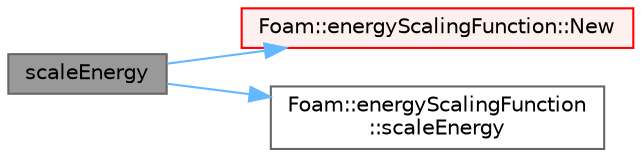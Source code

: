 digraph "scaleEnergy"
{
 // LATEX_PDF_SIZE
  bgcolor="transparent";
  edge [fontname=Helvetica,fontsize=10,labelfontname=Helvetica,labelfontsize=10];
  node [fontname=Helvetica,fontsize=10,shape=box,height=0.2,width=0.4];
  rankdir="LR";
  Node1 [id="Node000001",label="scaleEnergy",height=0.2,width=0.4,color="gray40", fillcolor="grey60", style="filled", fontcolor="black",tooltip=" "];
  Node1 -> Node2 [id="edge1_Node000001_Node000002",color="steelblue1",style="solid",tooltip=" "];
  Node2 [id="Node000002",label="Foam::energyScalingFunction::New",height=0.2,width=0.4,color="red", fillcolor="#FFF0F0", style="filled",URL="$classFoam_1_1energyScalingFunction.html#a661d34b34e5b563b12939501184d216e",tooltip=" "];
  Node1 -> Node10 [id="edge2_Node000001_Node000010",color="steelblue1",style="solid",tooltip=" "];
  Node10 [id="Node000010",label="Foam::energyScalingFunction\l::scaleEnergy",height=0.2,width=0.4,color="grey40", fillcolor="white", style="filled",URL="$classFoam_1_1energyScalingFunction.html#ab45fd657a7b9b9b396d11f5f1bcea010",tooltip=" "];
}
